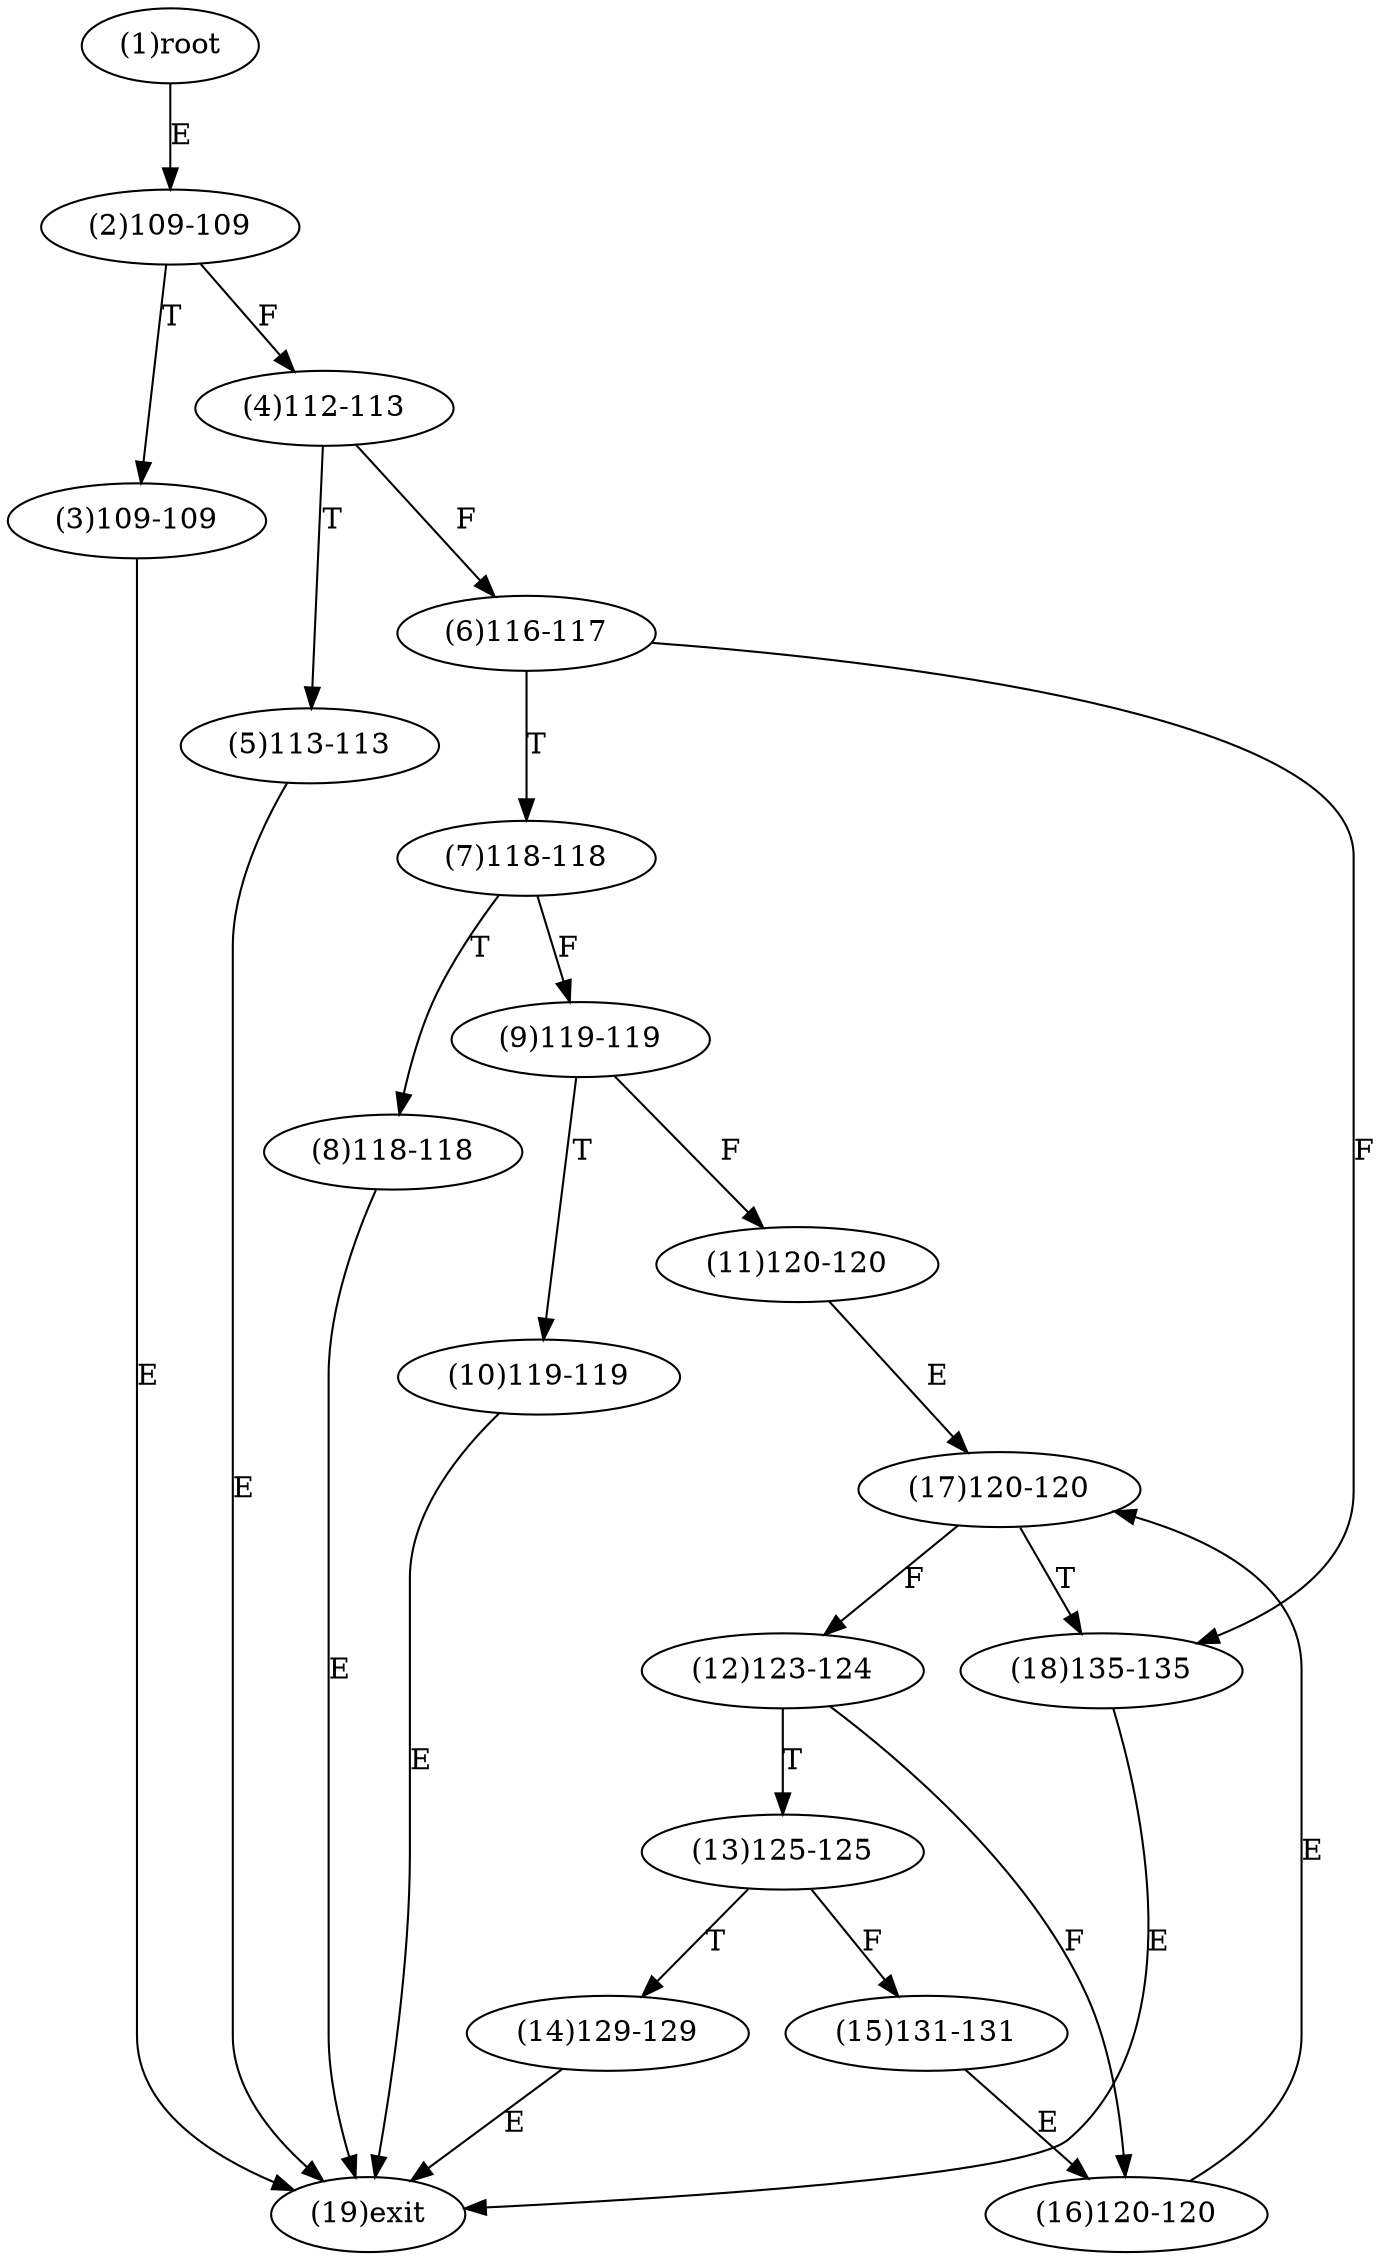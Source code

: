 digraph "" { 
1[ label="(1)root"];
2[ label="(2)109-109"];
3[ label="(3)109-109"];
4[ label="(4)112-113"];
5[ label="(5)113-113"];
6[ label="(6)116-117"];
7[ label="(7)118-118"];
8[ label="(8)118-118"];
9[ label="(9)119-119"];
10[ label="(10)119-119"];
11[ label="(11)120-120"];
12[ label="(12)123-124"];
13[ label="(13)125-125"];
14[ label="(14)129-129"];
15[ label="(15)131-131"];
17[ label="(17)120-120"];
16[ label="(16)120-120"];
19[ label="(19)exit"];
18[ label="(18)135-135"];
1->2[ label="E"];
2->4[ label="F"];
2->3[ label="T"];
3->19[ label="E"];
4->6[ label="F"];
4->5[ label="T"];
5->19[ label="E"];
6->18[ label="F"];
6->7[ label="T"];
7->9[ label="F"];
7->8[ label="T"];
8->19[ label="E"];
9->11[ label="F"];
9->10[ label="T"];
10->19[ label="E"];
11->17[ label="E"];
12->16[ label="F"];
12->13[ label="T"];
13->15[ label="F"];
13->14[ label="T"];
14->19[ label="E"];
15->16[ label="E"];
16->17[ label="E"];
17->12[ label="F"];
17->18[ label="T"];
18->19[ label="E"];
}